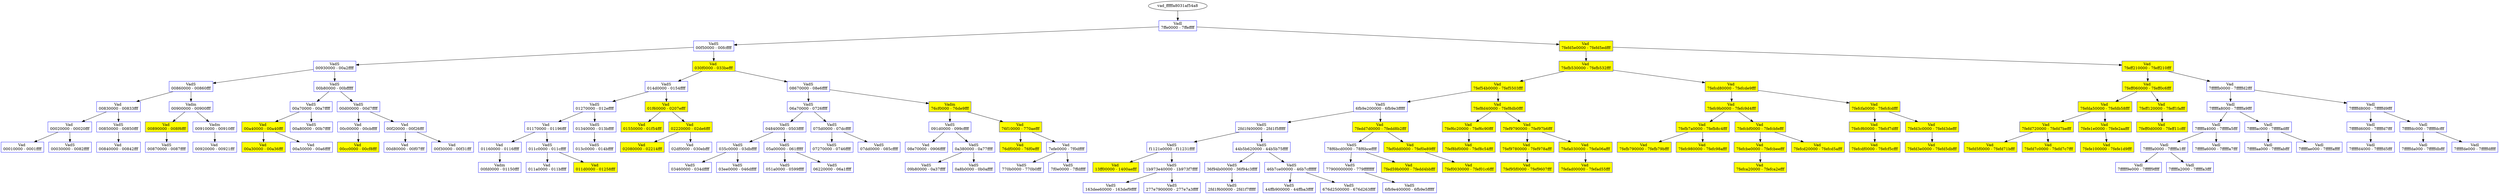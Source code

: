 /* Pid:   2188 */
digraph processtree {
graph [rankdir = "TB"];
vad_fffffa8031af54a8 -> vad_fffffa80334f4690
vad_fffffa80334f4690 [label = "{ Vadl\n7ffe0000 - 7ffeffff }"shape = "record" color = "blue" style = "filled" fillcolor = "white"];
vad_fffffa80334f4690 -> vad_fffffa80320208f0
vad_fffffa80320208f0 [label = "{ VadS\n00f50000 - 00fcffff }"shape = "record" color = "blue" style = "filled" fillcolor = "white"];
vad_fffffa80320208f0 -> vad_fffffa80328e4710
vad_fffffa80328e4710 [label = "{ VadS\n00930000 - 00a2ffff }"shape = "record" color = "blue" style = "filled" fillcolor = "white"];
vad_fffffa80328e4710 -> vad_fffffa8031ae9f40
vad_fffffa8031ae9f40 [label = "{ VadS\n00860000 - 00860fff }"shape = "record" color = "blue" style = "filled" fillcolor = "white"];
vad_fffffa8031ae9f40 -> vad_fffffa8032706300
vad_fffffa8032706300 [label = "{ Vad \n00830000 - 00833fff }"shape = "record" color = "blue" style = "filled" fillcolor = "white"];
vad_fffffa8032706300 -> vad_fffffa80338beca0
vad_fffffa80338beca0 [label = "{ Vad \n00020000 - 00020fff }"shape = "record" color = "blue" style = "filled" fillcolor = "white"];
vad_fffffa80338beca0 -> vad_fffffa80337c5ac0
vad_fffffa80337c5ac0 [label = "{ Vad \n00010000 - 0001ffff }"shape = "record" color = "blue" style = "filled" fillcolor = "white"];
vad_fffffa80338beca0 -> vad_fffffa803357b410
vad_fffffa803357b410 [label = "{ VadS\n00030000 - 0082ffff }"shape = "record" color = "blue" style = "filled" fillcolor = "white"];
vad_fffffa8032706300 -> vad_fffffa80328fa3b0
vad_fffffa80328fa3b0 [label = "{ VadS\n00850000 - 00850fff }"shape = "record" color = "blue" style = "filled" fillcolor = "white"];
vad_fffffa80328fa3b0 -> vad_fffffa8032011170
vad_fffffa8032011170 [label = "{ Vad \n00840000 - 00842fff }"shape = "record" color = "blue" style = "filled" fillcolor = "white"];
vad_fffffa8031ae9f40 -> vad_fffffa8031178a10
vad_fffffa8031178a10 [label = "{ Vadm\n00900000 - 00900fff }"shape = "record" color = "blue" style = "filled" fillcolor = "white"];
vad_fffffa8031178a10 -> vad_fffffa803314fe60
vad_fffffa803314fe60 [label = "{ Vad \n00890000 - 008f6fff }"shape = "record" color = "blue" style = "filled" fillcolor = "yellow"];
vad_fffffa803314fe60 -> vad_fffffa8032d4e110
vad_fffffa8032d4e110 [label = "{ VadS\n00870000 - 0087ffff }"shape = "record" color = "blue" style = "filled" fillcolor = "white"];
vad_fffffa8031178a10 -> vad_fffffa80321755a0
vad_fffffa80321755a0 [label = "{ Vadm\n00910000 - 00910fff }"shape = "record" color = "blue" style = "filled" fillcolor = "white"];
vad_fffffa80321755a0 -> vad_fffffa8031f19010
vad_fffffa8031f19010 [label = "{ Vad \n00920000 - 00921fff }"shape = "record" color = "blue" style = "filled" fillcolor = "white"];
vad_fffffa80328e4710 -> vad_fffffa803202ffc0
vad_fffffa803202ffc0 [label = "{ VadS\n00b80000 - 00bfffff }"shape = "record" color = "blue" style = "filled" fillcolor = "white"];
vad_fffffa803202ffc0 -> vad_fffffa80320623c0
vad_fffffa80320623c0 [label = "{ VadS\n00a70000 - 00a7ffff }"shape = "record" color = "blue" style = "filled" fillcolor = "white"];
vad_fffffa80320623c0 -> vad_fffffa8031a70aa0
vad_fffffa8031a70aa0 [label = "{ Vad \n00a40000 - 00a40fff }"shape = "record" color = "blue" style = "filled" fillcolor = "yellow"];
vad_fffffa8031a70aa0 -> vad_fffffa8033415320
vad_fffffa8033415320 [label = "{ Vad \n00a30000 - 00a36fff }"shape = "record" color = "blue" style = "filled" fillcolor = "yellow"];
vad_fffffa8031a70aa0 -> vad_fffffa80338e6f80
vad_fffffa80338e6f80 [label = "{ Vad \n00a50000 - 00a6ffff }"shape = "record" color = "blue" style = "filled" fillcolor = "white"];
vad_fffffa80320623c0 -> vad_fffffa80338fe110
vad_fffffa80338fe110 [label = "{ VadS\n00a80000 - 00b7ffff }"shape = "record" color = "blue" style = "filled" fillcolor = "white"];
vad_fffffa803202ffc0 -> vad_fffffa803270e2e0
vad_fffffa803270e2e0 [label = "{ VadS\n00d00000 - 00d7ffff }"shape = "record" color = "blue" style = "filled" fillcolor = "white"];
vad_fffffa803270e2e0 -> vad_fffffa803144fb00
vad_fffffa803144fb00 [label = "{ Vad \n00c00000 - 00cbffff }"shape = "record" color = "blue" style = "filled" fillcolor = "white"];
vad_fffffa803144fb00 -> vad_fffffa80310cd1b0
vad_fffffa80310cd1b0 [label = "{ Vad \n00cc0000 - 00cf8fff }"shape = "record" color = "blue" style = "filled" fillcolor = "yellow"];
vad_fffffa803270e2e0 -> vad_fffffa8031628010
vad_fffffa8031628010 [label = "{ Vad \n00f20000 - 00f26fff }"shape = "record" color = "blue" style = "filled" fillcolor = "white"];
vad_fffffa8031628010 -> vad_fffffa803276e9f0
vad_fffffa803276e9f0 [label = "{ Vad \n00d80000 - 00f07fff }"shape = "record" color = "blue" style = "filled" fillcolor = "white"];
vad_fffffa8031628010 -> vad_fffffa80316240c0
vad_fffffa80316240c0 [label = "{ Vad \n00f30000 - 00f31fff }"shape = "record" color = "blue" style = "filled" fillcolor = "white"];
vad_fffffa80320208f0 -> vad_fffffa8031632010
vad_fffffa8031632010 [label = "{ Vad \n030f0000 - 033befff }"shape = "record" color = "blue" style = "filled" fillcolor = "yellow"];
vad_fffffa8031632010 -> vad_fffffa8032d50250
vad_fffffa8032d50250 [label = "{ VadS\n014d0000 - 0154ffff }"shape = "record" color = "blue" style = "filled" fillcolor = "white"];
vad_fffffa8032d50250 -> vad_fffffa8032162190
vad_fffffa8032162190 [label = "{ VadS\n01270000 - 012effff }"shape = "record" color = "blue" style = "filled" fillcolor = "white"];
vad_fffffa8032162190 -> vad_fffffa8031598010
vad_fffffa8031598010 [label = "{ Vad \n01170000 - 01196fff }"shape = "record" color = "blue" style = "filled" fillcolor = "white"];
vad_fffffa8031598010 -> vad_fffffa80313c0010
vad_fffffa80313c0010 [label = "{ Vad \n01160000 - 0116ffff }"shape = "record" color = "blue" style = "filled" fillcolor = "white"];
vad_fffffa80313c0010 -> vad_fffffa8031855840
vad_fffffa8031855840 [label = "{ Vadm\n00fd0000 - 01150fff }"shape = "record" color = "blue" style = "filled" fillcolor = "white"];
vad_fffffa8031598010 -> vad_fffffa8032102ae0
vad_fffffa8032102ae0 [label = "{ VadS\n011c0000 - 011cffff }"shape = "record" color = "blue" style = "filled" fillcolor = "white"];
vad_fffffa8032102ae0 -> vad_fffffa803383f6c0
vad_fffffa803383f6c0 [label = "{ Vad \n011a0000 - 011bffff }"shape = "record" color = "blue" style = "filled" fillcolor = "white"];
vad_fffffa8032102ae0 -> vad_fffffa80327308b0
vad_fffffa80327308b0 [label = "{ Vad \n011d0000 - 01258fff }"shape = "record" color = "blue" style = "filled" fillcolor = "yellow"];
vad_fffffa8032162190 -> vad_fffffa8032d4c650
vad_fffffa8032d4c650 [label = "{ VadS\n01340000 - 013bffff }"shape = "record" color = "blue" style = "filled" fillcolor = "white"];
vad_fffffa8032d4c650 -> vad_fffffa8032120580
vad_fffffa8032120580 [label = "{ VadS\n013c0000 - 014bffff }"shape = "record" color = "blue" style = "filled" fillcolor = "white"];
vad_fffffa8032d50250 -> vad_fffffa8031e2a240
vad_fffffa8031e2a240 [label = "{ Vad \n01f60000 - 0207efff }"shape = "record" color = "blue" style = "filled" fillcolor = "yellow"];
vad_fffffa8031e2a240 -> vad_fffffa803258ae30
vad_fffffa803258ae30 [label = "{ Vad \n01550000 - 01f54fff }"shape = "record" color = "blue" style = "filled" fillcolor = "yellow"];
vad_fffffa8031e2a240 -> vad_fffffa80325eda80
vad_fffffa80325eda80 [label = "{ Vad \n02220000 - 02de6fff }"shape = "record" color = "blue" style = "filled" fillcolor = "yellow"];
vad_fffffa80325eda80 -> vad_fffffa80311a9a40
vad_fffffa80311a9a40 [label = "{ Vad \n02080000 - 02214fff }"shape = "record" color = "blue" style = "filled" fillcolor = "yellow"];
vad_fffffa80325eda80 -> vad_fffffa8031620010
vad_fffffa8031620010 [label = "{ Vad \n02df0000 - 030ebfff }"shape = "record" color = "blue" style = "filled" fillcolor = "white"];
vad_fffffa8031632010 -> vad_fffffa803134acb0
vad_fffffa803134acb0 [label = "{ VadS\n08670000 - 08e6ffff }"shape = "record" color = "blue" style = "filled" fillcolor = "white"];
vad_fffffa803134acb0 -> vad_fffffa80337d5520
vad_fffffa80337d5520 [label = "{ VadS\n06a70000 - 0726ffff }"shape = "record" color = "blue" style = "filled" fillcolor = "white"];
vad_fffffa80337d5520 -> vad_fffffa8033537ec0
vad_fffffa8033537ec0 [label = "{ VadS\n04840000 - 0503ffff }"shape = "record" color = "blue" style = "filled" fillcolor = "white"];
vad_fffffa8033537ec0 -> vad_fffffa8032541bd0
vad_fffffa8032541bd0 [label = "{ VadS\n035c0000 - 03dbffff }"shape = "record" color = "blue" style = "filled" fillcolor = "white"];
vad_fffffa8032541bd0 -> vad_fffffa803116b0d0
vad_fffffa803116b0d0 [label = "{ VadS\n03460000 - 034dffff }"shape = "record" color = "blue" style = "filled" fillcolor = "white"];
vad_fffffa8032541bd0 -> vad_fffffa80323e7f40
vad_fffffa80323e7f40 [label = "{ VadS\n03ee0000 - 046dffff }"shape = "record" color = "blue" style = "filled" fillcolor = "white"];
vad_fffffa8033537ec0 -> vad_fffffa8031802160
vad_fffffa8031802160 [label = "{ VadS\n05a00000 - 061fffff }"shape = "record" color = "blue" style = "filled" fillcolor = "white"];
vad_fffffa8031802160 -> vad_fffffa80311ee0d0
vad_fffffa80311ee0d0 [label = "{ VadS\n051a0000 - 0599ffff }"shape = "record" color = "blue" style = "filled" fillcolor = "white"];
vad_fffffa8031802160 -> vad_fffffa803380a890
vad_fffffa803380a890 [label = "{ VadS\n06220000 - 06a1ffff }"shape = "record" color = "blue" style = "filled" fillcolor = "white"];
vad_fffffa80337d5520 -> vad_fffffa8031ab4dc0
vad_fffffa8031ab4dc0 [label = "{ VadS\n075d0000 - 07dcffff }"shape = "record" color = "blue" style = "filled" fillcolor = "white"];
vad_fffffa8031ab4dc0 -> vad_fffffa80320fb630
vad_fffffa80320fb630 [label = "{ VadS\n07270000 - 0746ffff }"shape = "record" color = "blue" style = "filled" fillcolor = "white"];
vad_fffffa8031ab4dc0 -> vad_fffffa80314430b0
vad_fffffa80314430b0 [label = "{ VadS\n07dd0000 - 085cffff }"shape = "record" color = "blue" style = "filled" fillcolor = "white"];
vad_fffffa803134acb0 -> vad_fffffa8031720860
vad_fffffa8031720860 [label = "{ Vadm\n76cf0000 - 76de9fff }"shape = "record" color = "blue" style = "filled" fillcolor = "yellow"];
vad_fffffa8031720860 -> vad_fffffa8033366630
vad_fffffa8033366630 [label = "{ VadS\n091d0000 - 099cffff }"shape = "record" color = "blue" style = "filled" fillcolor = "white"];
vad_fffffa8033366630 -> vad_fffffa80315b30e0
vad_fffffa80315b30e0 [label = "{ Vad \n08e70000 - 0906ffff }"shape = "record" color = "blue" style = "filled" fillcolor = "white"];
vad_fffffa8033366630 -> vad_fffffa8031170160
vad_fffffa8031170160 [label = "{ VadS\n0a380000 - 0a77ffff }"shape = "record" color = "blue" style = "filled" fillcolor = "white"];
vad_fffffa8031170160 -> vad_fffffa8033a3bec0
vad_fffffa8033a3bec0 [label = "{ VadS\n09b80000 - 0a37ffff }"shape = "record" color = "blue" style = "filled" fillcolor = "white"];
vad_fffffa8031170160 -> vad_fffffa8033373850
vad_fffffa8033373850 [label = "{ VadS\n0a8b0000 - 0b0affff }"shape = "record" color = "blue" style = "filled" fillcolor = "white"];
vad_fffffa8031720860 -> vad_fffffa8032593630
vad_fffffa8032593630 [label = "{ Vad \n76f10000 - 770aefff }"shape = "record" color = "blue" style = "filled" fillcolor = "yellow"];
vad_fffffa8032593630 -> vad_fffffa803217b520
vad_fffffa803217b520 [label = "{ Vad \n76df0000 - 76f0efff }"shape = "record" color = "blue" style = "filled" fillcolor = "yellow"];
vad_fffffa8032593630 -> vad_fffffa8032772b20
vad_fffffa8032772b20 [label = "{ Vad \n7efe0000 - 7f0dffff }"shape = "record" color = "blue" style = "filled" fillcolor = "white"];
vad_fffffa8032772b20 -> vad_fffffa80334c91f0
vad_fffffa80334c91f0 [label = "{ VadS\n770b0000 - 770b0fff }"shape = "record" color = "blue" style = "filled" fillcolor = "white"];
vad_fffffa8032772b20 -> vad_fffffa8033156e70
vad_fffffa8033156e70 [label = "{ VadS\n7f0e0000 - 7ffdffff }"shape = "record" color = "blue" style = "filled" fillcolor = "white"];
vad_fffffa80334f4690 -> vad_fffffa8032151290
vad_fffffa8032151290 [label = "{ Vad \n7fefd5e0000 - 7fefd5edfff }"shape = "record" color = "blue" style = "filled" fillcolor = "yellow"];
vad_fffffa8032151290 -> vad_fffffa80320c5e20
vad_fffffa80320c5e20 [label = "{ Vad \n7fefb530000 - 7fefb532fff }"shape = "record" color = "blue" style = "filled" fillcolor = "yellow"];
vad_fffffa80320c5e20 -> vad_fffffa8032893010
vad_fffffa8032893010 [label = "{ Vad \n7fef54b0000 - 7fef5503fff }"shape = "record" color = "blue" style = "filled" fillcolor = "yellow"];
vad_fffffa8032893010 -> vad_fffffa80339040b0
vad_fffffa80339040b0 [label = "{ VadS\n6fb9e200000 - 6fb9e3fffff }"shape = "record" color = "blue" style = "filled" fillcolor = "white"];
vad_fffffa80339040b0 -> vad_fffffa8033951e70
vad_fffffa8033951e70 [label = "{ VadS\n2fd1f400000 - 2fd1f5fffff }"shape = "record" color = "blue" style = "filled" fillcolor = "white"];
vad_fffffa8033951e70 -> vad_fffffa8032020760
vad_fffffa8032020760 [label = "{ VadS\nf1121e0000 - f11231ffff }"shape = "record" color = "blue" style = "filled" fillcolor = "white"];
vad_fffffa8032020760 -> vad_fffffa803216cbf0
vad_fffffa803216cbf0 [label = "{ Vad \n13ff00000 - 1400aefff }"shape = "record" color = "blue" style = "filled" fillcolor = "yellow"];
vad_fffffa8032020760 -> vad_fffffa8031501860
vad_fffffa8031501860 [label = "{ VadS\n1b973e40000 - 1b973f7ffff }"shape = "record" color = "blue" style = "filled" fillcolor = "white"];
vad_fffffa8031501860 -> vad_fffffa80331761e0
vad_fffffa80331761e0 [label = "{ VadS\n163dee60000 - 163def9ffff }"shape = "record" color = "blue" style = "filled" fillcolor = "white"];
vad_fffffa8031501860 -> vad_fffffa80331ed230
vad_fffffa80331ed230 [label = "{ VadS\n277e7900000 - 277e7a3ffff }"shape = "record" color = "blue" style = "filled" fillcolor = "white"];
vad_fffffa8033951e70 -> vad_fffffa8033380cf0
vad_fffffa8033380cf0 [label = "{ VadS\n44b5b620000 - 44b5b75ffff }"shape = "record" color = "blue" style = "filled" fillcolor = "white"];
vad_fffffa8033380cf0 -> vad_fffffa803217de50
vad_fffffa803217de50 [label = "{ VadS\n36f94b00000 - 36f94c3ffff }"shape = "record" color = "blue" style = "filled" fillcolor = "white"];
vad_fffffa803217de50 -> vad_fffffa80332db710
vad_fffffa80332db710 [label = "{ VadS\n2fd1f600000 - 2fd1f7fffff }"shape = "record" color = "blue" style = "filled" fillcolor = "white"];
vad_fffffa8033380cf0 -> vad_fffffa803277b5b0
vad_fffffa803277b5b0 [label = "{ VadS\n46b7ce00000 - 46b7cffffff }"shape = "record" color = "blue" style = "filled" fillcolor = "white"];
vad_fffffa803277b5b0 -> vad_fffffa803375f210
vad_fffffa803375f210 [label = "{ VadS\n44ffb900000 - 44ffba3ffff }"shape = "record" color = "blue" style = "filled" fillcolor = "white"];
vad_fffffa803277b5b0 -> vad_fffffa80325c1690
vad_fffffa80325c1690 [label = "{ VadS\n676d2500000 - 676d263ffff }"shape = "record" color = "blue" style = "filled" fillcolor = "white"];
vad_fffffa80339040b0 -> vad_fffffa803146a390
vad_fffffa803146a390 [label = "{ Vad \n7fedd7d0000 - 7fedd8b2fff }"shape = "record" color = "blue" style = "filled" fillcolor = "yellow"];
vad_fffffa803146a390 -> vad_fffffa803258e720
vad_fffffa803258e720 [label = "{ VadS\n78f6bcd0000 - 78f6bceffff }"shape = "record" color = "blue" style = "filled" fillcolor = "white"];
vad_fffffa803258e720 -> vad_fffffa803217ddb0
vad_fffffa803217ddb0 [label = "{ VadS\n77900000000 - 779ffffffff }"shape = "record" color = "blue" style = "filled" fillcolor = "white"];
vad_fffffa803217ddb0 -> vad_fffffa8031e4f520
vad_fffffa8031e4f520 [label = "{ VadS\n6fb9e400000 - 6fb9e5fffff }"shape = "record" color = "blue" style = "filled" fillcolor = "white"];
vad_fffffa803258e720 -> vad_fffffa8033241630
vad_fffffa8033241630 [label = "{ Vad \n7fed59b0000 - 7fedd4bbfff }"shape = "record" color = "blue" style = "filled" fillcolor = "yellow"];
vad_fffffa803146a390 -> vad_fffffa8033415460
vad_fffffa8033415460 [label = "{ Vad \n7fef0dd0000 - 7fef0e89fff }"shape = "record" color = "blue" style = "filled" fillcolor = "yellow"];
vad_fffffa8033415460 -> vad_fffffa8031358180
vad_fffffa8031358180 [label = "{ Vad \n7fef0030000 - 7fef01c6fff }"shape = "record" color = "blue" style = "filled" fillcolor = "yellow"];
vad_fffffa8032893010 -> vad_fffffa803345df80
vad_fffffa803345df80 [label = "{ Vad \n7fef8d40000 - 7fef8db0fff }"shape = "record" color = "blue" style = "filled" fillcolor = "yellow"];
vad_fffffa803345df80 -> vad_fffffa8032c27280
vad_fffffa8032c27280 [label = "{ Vad \n7fef6c20000 - 7fef6c90fff }"shape = "record" color = "blue" style = "filled" fillcolor = "yellow"];
vad_fffffa8032c27280 -> vad_fffffa8031e1d2f0
vad_fffffa8031e1d2f0 [label = "{ Vad \n7fef8bf0000 - 7fef8c54fff }"shape = "record" color = "blue" style = "filled" fillcolor = "yellow"];
vad_fffffa803345df80 -> vad_fffffa8032585290
vad_fffffa8032585290 [label = "{ Vad \n7fef9790000 - 7fef97b6fff }"shape = "record" color = "blue" style = "filled" fillcolor = "yellow"];
vad_fffffa8032585290 -> vad_fffffa803155d2a0
vad_fffffa803155d2a0 [label = "{ Vad \n7fef9780000 - 7fef978afff }"shape = "record" color = "blue" style = "filled" fillcolor = "yellow"];
vad_fffffa803155d2a0 -> vad_fffffa80332e2b50
vad_fffffa80332e2b50 [label = "{ Vad \n7fef95f0000 - 7fef9607fff }"shape = "record" color = "blue" style = "filled" fillcolor = "yellow"];
vad_fffffa8032585290 -> vad_fffffa8031e1da30
vad_fffffa8031e1da30 [label = "{ Vad \n7fefa030000 - 7fefa06afff }"shape = "record" color = "blue" style = "filled" fillcolor = "yellow"];
vad_fffffa8031e1da30 -> vad_fffffa8031619010
vad_fffffa8031619010 [label = "{ Vad \n7fefad00000 - 7fefad55fff }"shape = "record" color = "blue" style = "filled" fillcolor = "yellow"];
vad_fffffa80320c5e20 -> vad_fffffa803277d7f0
vad_fffffa803277d7f0 [label = "{ Vad \n7fefcd80000 - 7fefcde9fff }"shape = "record" color = "blue" style = "filled" fillcolor = "yellow"];
vad_fffffa803277d7f0 -> vad_fffffa80332c9c50
vad_fffffa80332c9c50 [label = "{ Vad \n7fefc9b0000 - 7fefc9d4fff }"shape = "record" color = "blue" style = "filled" fillcolor = "yellow"];
vad_fffffa80332c9c50 -> vad_fffffa80326abbd0
vad_fffffa80326abbd0 [label = "{ Vad \n7fefb7a0000 - 7fefb8c4fff }"shape = "record" color = "blue" style = "filled" fillcolor = "yellow"];
vad_fffffa80326abbd0 -> vad_fffffa803161bd10
vad_fffffa803161bd10 [label = "{ Vad \n7fefb790000 - 7fefb79bfff }"shape = "record" color = "blue" style = "filled" fillcolor = "yellow"];
vad_fffffa80326abbd0 -> vad_fffffa8033207dc0
vad_fffffa8033207dc0 [label = "{ Vad \n7fefc980000 - 7fefc98afff }"shape = "record" color = "blue" style = "filled" fillcolor = "yellow"];
vad_fffffa80332c9c50 -> vad_fffffa803281a650
vad_fffffa803281a650 [label = "{ Vad \n7fefcbf0000 - 7fefcbfefff }"shape = "record" color = "blue" style = "filled" fillcolor = "yellow"];
vad_fffffa803281a650 -> vad_fffffa8033415a00
vad_fffffa8033415a00 [label = "{ Vad \n7fefcbe0000 - 7fefcbeefff }"shape = "record" color = "blue" style = "filled" fillcolor = "yellow"];
vad_fffffa8033415a00 -> vad_fffffa80325e93f0
vad_fffffa80325e93f0 [label = "{ Vad \n7fefca20000 - 7fefca2efff }"shape = "record" color = "blue" style = "filled" fillcolor = "yellow"];
vad_fffffa803281a650 -> vad_fffffa80332e7010
vad_fffffa80332e7010 [label = "{ Vad \n7fefcd20000 - 7fefcd5afff }"shape = "record" color = "blue" style = "filled" fillcolor = "yellow"];
vad_fffffa803277d7f0 -> vad_fffffa8032132f80
vad_fffffa8032132f80 [label = "{ Vad \n7fefcfa0000 - 7fefcfcdfff }"shape = "record" color = "blue" style = "filled" fillcolor = "yellow"];
vad_fffffa8032132f80 -> vad_fffffa8031187010
vad_fffffa8031187010 [label = "{ Vad \n7fefcf60000 - 7fefcf7dfff }"shape = "record" color = "blue" style = "filled" fillcolor = "yellow"];
vad_fffffa8031187010 -> vad_fffffa80332f44c0
vad_fffffa80332f44c0 [label = "{ Vad \n7fefcdf0000 - 7fefcf5cfff }"shape = "record" color = "blue" style = "filled" fillcolor = "yellow"];
vad_fffffa8032132f80 -> vad_fffffa8031666170
vad_fffffa8031666170 [label = "{ Vad \n7fefd3c0000 - 7fefd3defff }"shape = "record" color = "blue" style = "filled" fillcolor = "yellow"];
vad_fffffa8031666170 -> vad_fffffa8031837010
vad_fffffa8031837010 [label = "{ Vad \n7fefd3e0000 - 7fefd5dbfff }"shape = "record" color = "blue" style = "filled" fillcolor = "yellow"];
vad_fffffa8032151290 -> vad_fffffa8031209a70
vad_fffffa8031209a70 [label = "{ Vad \n7feff210000 - 7feff210fff }"shape = "record" color = "blue" style = "filled" fillcolor = "yellow"];
vad_fffffa8031209a70 -> vad_fffffa80314eb220
vad_fffffa80314eb220 [label = "{ Vad \n7feff060000 - 7feff0c6fff }"shape = "record" color = "blue" style = "filled" fillcolor = "yellow"];
vad_fffffa80314eb220 -> vad_fffffa8032061d30
vad_fffffa8032061d30 [label = "{ Vad \n7fefda50000 - 7fefdb58fff }"shape = "record" color = "blue" style = "filled" fillcolor = "yellow"];
vad_fffffa8032061d30 -> vad_fffffa8031702830
vad_fffffa8031702830 [label = "{ Vad \n7fefd720000 - 7fefd7befff }"shape = "record" color = "blue" style = "filled" fillcolor = "yellow"];
vad_fffffa8031702830 -> vad_fffffa803162b8e0
vad_fffffa803162b8e0 [label = "{ Vad \n7fefd5f0000 - 7fefd71bfff }"shape = "record" color = "blue" style = "filled" fillcolor = "yellow"];
vad_fffffa8031702830 -> vad_fffffa8033317f80
vad_fffffa8033317f80 [label = "{ Vad \n7fefd7c0000 - 7fefd7c7fff }"shape = "record" color = "blue" style = "filled" fillcolor = "yellow"];
vad_fffffa8032061d30 -> vad_fffffa80315e4610
vad_fffffa80315e4610 [label = "{ Vad \n7fefe1e0000 - 7fefe2aafff }"shape = "record" color = "blue" style = "filled" fillcolor = "yellow"];
vad_fffffa80315e4610 -> vad_fffffa8031f22a70
vad_fffffa8031f22a70 [label = "{ Vad \n7fefe100000 - 7fefe1d9fff }"shape = "record" color = "blue" style = "filled" fillcolor = "yellow"];
vad_fffffa80314eb220 -> vad_fffffa8032739780
vad_fffffa8032739780 [label = "{ Vad \n7feff120000 - 7feff1fafff }"shape = "record" color = "blue" style = "filled" fillcolor = "yellow"];
vad_fffffa8032739780 -> vad_fffffa8031efa010
vad_fffffa8031efa010 [label = "{ Vad \n7feff0d0000 - 7feff11cfff }"shape = "record" color = "blue" style = "filled" fillcolor = "yellow"];
vad_fffffa8031209a70 -> vad_fffffa80323a7010
vad_fffffa80323a7010 [label = "{ Vad \n7fffffb0000 - 7fffffd2fff }"shape = "record" color = "blue" style = "filled" fillcolor = "white"];
vad_fffffa80323a7010 -> vad_fffffa8032f2d720
vad_fffffa8032f2d720 [label = "{ Vadl\n7fffffa8000 - 7fffffa9fff }"shape = "record" color = "blue" style = "filled" fillcolor = "white"];
vad_fffffa8032f2d720 -> vad_fffffa8032858190
vad_fffffa8032858190 [label = "{ Vadl\n7fffffa4000 - 7fffffa5fff }"shape = "record" color = "blue" style = "filled" fillcolor = "white"];
vad_fffffa8032858190 -> vad_fffffa803245d2a0
vad_fffffa803245d2a0 [label = "{ Vadl\n7fffffa0000 - 7fffffa1fff }"shape = "record" color = "blue" style = "filled" fillcolor = "white"];
vad_fffffa803245d2a0 -> vad_fffffa80324a5c40
vad_fffffa80324a5c40 [label = "{ Vadl\n7fffff9e000 - 7fffff9ffff }"shape = "record" color = "blue" style = "filled" fillcolor = "white"];
vad_fffffa803245d2a0 -> vad_fffffa8031847d50
vad_fffffa8031847d50 [label = "{ Vadl\n7fffffa2000 - 7fffffa3fff }"shape = "record" color = "blue" style = "filled" fillcolor = "white"];
vad_fffffa8032858190 -> vad_fffffa80317e1310
vad_fffffa80317e1310 [label = "{ Vadl\n7fffffa6000 - 7fffffa7fff }"shape = "record" color = "blue" style = "filled" fillcolor = "white"];
vad_fffffa8032f2d720 -> vad_fffffa803264c7b0
vad_fffffa803264c7b0 [label = "{ Vadl\n7fffffac000 - 7fffffadfff }"shape = "record" color = "blue" style = "filled" fillcolor = "white"];
vad_fffffa803264c7b0 -> vad_fffffa80314dfc70
vad_fffffa80314dfc70 [label = "{ Vadl\n7fffffaa000 - 7fffffabfff }"shape = "record" color = "blue" style = "filled" fillcolor = "white"];
vad_fffffa803264c7b0 -> vad_fffffa80320279b0
vad_fffffa80320279b0 [label = "{ Vadl\n7fffffae000 - 7fffffaffff }"shape = "record" color = "blue" style = "filled" fillcolor = "white"];
vad_fffffa80323a7010 -> vad_fffffa803160a8b0
vad_fffffa803160a8b0 [label = "{ Vadl\n7fffffd8000 - 7fffffd9fff }"shape = "record" color = "blue" style = "filled" fillcolor = "white"];
vad_fffffa803160a8b0 -> vad_fffffa803202c360
vad_fffffa803202c360 [label = "{ Vadl\n7fffffd6000 - 7fffffd7fff }"shape = "record" color = "blue" style = "filled" fillcolor = "white"];
vad_fffffa803202c360 -> vad_fffffa80320af0e0
vad_fffffa80320af0e0 [label = "{ Vadl\n7fffffd4000 - 7fffffd5fff }"shape = "record" color = "blue" style = "filled" fillcolor = "white"];
vad_fffffa803160a8b0 -> vad_fffffa803163af10
vad_fffffa803163af10 [label = "{ Vadl\n7fffffdc000 - 7fffffdcfff }"shape = "record" color = "blue" style = "filled" fillcolor = "white"];
vad_fffffa803163af10 -> vad_fffffa80326be3b0
vad_fffffa80326be3b0 [label = "{ Vadl\n7fffffda000 - 7fffffdbfff }"shape = "record" color = "blue" style = "filled" fillcolor = "white"];
vad_fffffa803163af10 -> vad_fffffa80332a54a0
vad_fffffa80332a54a0 [label = "{ Vadl\n7fffffde000 - 7fffffdffff }"shape = "record" color = "blue" style = "filled" fillcolor = "white"];
}
